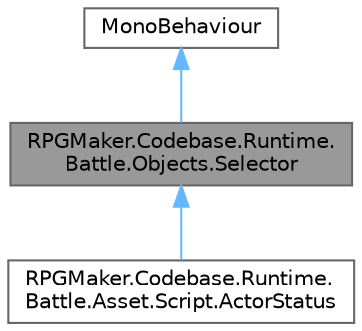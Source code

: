 digraph "RPGMaker.Codebase.Runtime.Battle.Objects.Selector"
{
 // LATEX_PDF_SIZE
  bgcolor="transparent";
  edge [fontname=Helvetica,fontsize=10,labelfontname=Helvetica,labelfontsize=10];
  node [fontname=Helvetica,fontsize=10,shape=box,height=0.2,width=0.4];
  Node1 [id="Node000001",label="RPGMaker.Codebase.Runtime.\lBattle.Objects.Selector",height=0.2,width=0.4,color="gray40", fillcolor="grey60", style="filled", fontcolor="black",tooltip="😁 セレクター"];
  Node2 -> Node1 [id="edge1_Node000001_Node000002",dir="back",color="steelblue1",style="solid",tooltip=" "];
  Node2 [id="Node000002",label="MonoBehaviour",height=0.2,width=0.4,color="gray40", fillcolor="white", style="filled",tooltip=" "];
  Node1 -> Node3 [id="edge2_Node000001_Node000003",dir="back",color="steelblue1",style="solid",tooltip=" "];
  Node3 [id="Node000003",label="RPGMaker.Codebase.Runtime.\lBattle.Asset.Script.ActorStatus",height=0.2,width=0.4,color="gray40", fillcolor="white", style="filled",URL="$de/d5e/class_r_p_g_maker_1_1_codebase_1_1_runtime_1_1_battle_1_1_asset_1_1_script_1_1_actor_status.html",tooltip="😁 アクター・ステータス"];
}
